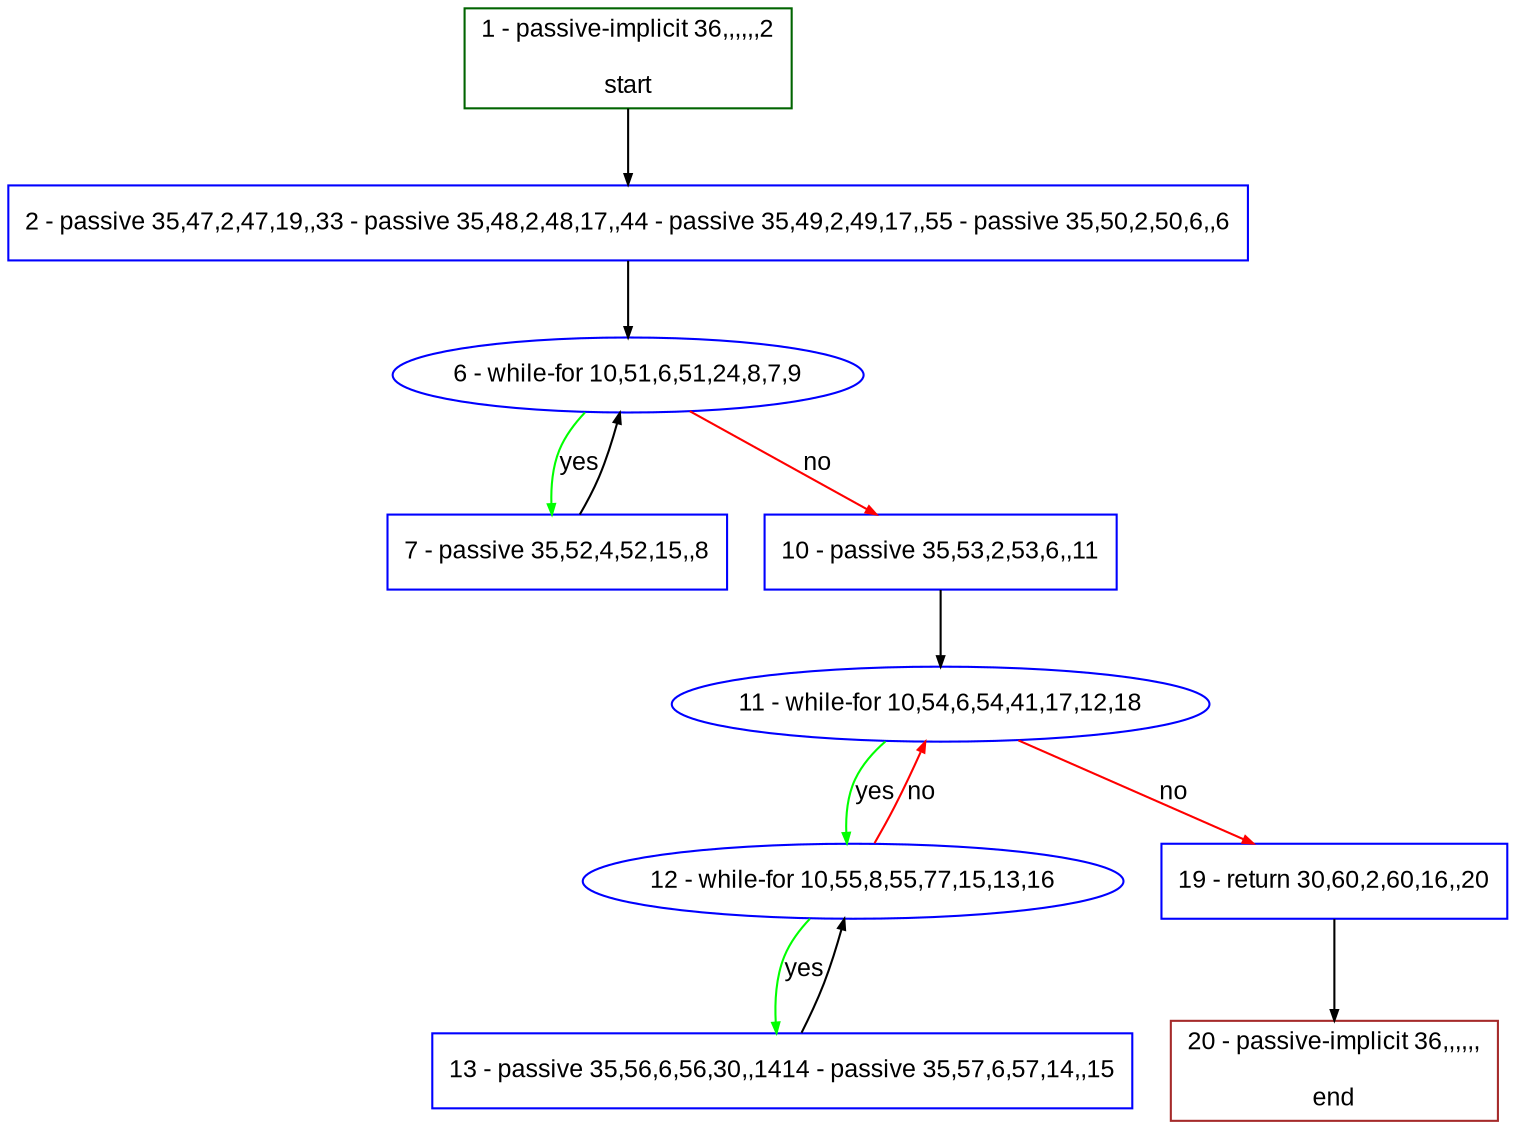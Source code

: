 digraph "" {
  graph [pack="true", label="", fontsize="12", packmode="clust", fontname="Arial", fillcolor="#FFFFCC", bgcolor="white", style="rounded,filled", compound="true"];
  node [node_initialized="no", label="", color="grey", fontsize="12", fillcolor="white", fontname="Arial", style="filled", shape="rectangle", compound="true", fixedsize="false"];
  edge [fontcolor="black", arrowhead="normal", arrowtail="none", arrowsize="0.5", ltail="", label="", color="black", fontsize="12", lhead="", fontname="Arial", dir="forward", compound="true"];
  __N1 [label="2 - passive 35,47,2,47,19,,33 - passive 35,48,2,48,17,,44 - passive 35,49,2,49,17,,55 - passive 35,50,2,50,6,,6", color="#0000ff", fillcolor="#ffffff", style="filled", shape="box"];
  __N2 [label="1 - passive-implicit 36,,,,,,2\n\nstart", color="#006400", fillcolor="#ffffff", style="filled", shape="box"];
  __N3 [label="6 - while-for 10,51,6,51,24,8,7,9", color="#0000ff", fillcolor="#ffffff", style="filled", shape="oval"];
  __N4 [label="7 - passive 35,52,4,52,15,,8", color="#0000ff", fillcolor="#ffffff", style="filled", shape="box"];
  __N5 [label="10 - passive 35,53,2,53,6,,11", color="#0000ff", fillcolor="#ffffff", style="filled", shape="box"];
  __N6 [label="11 - while-for 10,54,6,54,41,17,12,18", color="#0000ff", fillcolor="#ffffff", style="filled", shape="oval"];
  __N7 [label="12 - while-for 10,55,8,55,77,15,13,16", color="#0000ff", fillcolor="#ffffff", style="filled", shape="oval"];
  __N8 [label="19 - return 30,60,2,60,16,,20", color="#0000ff", fillcolor="#ffffff", style="filled", shape="box"];
  __N9 [label="13 - passive 35,56,6,56,30,,1414 - passive 35,57,6,57,14,,15", color="#0000ff", fillcolor="#ffffff", style="filled", shape="box"];
  __N10 [label="20 - passive-implicit 36,,,,,,\n\nend", color="#a52a2a", fillcolor="#ffffff", style="filled", shape="box"];
  __N2 -> __N1 [arrowhead="normal", arrowtail="none", color="#000000", label="", dir="forward"];
  __N1 -> __N3 [arrowhead="normal", arrowtail="none", color="#000000", label="", dir="forward"];
  __N3 -> __N4 [arrowhead="normal", arrowtail="none", color="#00ff00", label="yes", dir="forward"];
  __N4 -> __N3 [arrowhead="normal", arrowtail="none", color="#000000", label="", dir="forward"];
  __N3 -> __N5 [arrowhead="normal", arrowtail="none", color="#ff0000", label="no", dir="forward"];
  __N5 -> __N6 [arrowhead="normal", arrowtail="none", color="#000000", label="", dir="forward"];
  __N6 -> __N7 [arrowhead="normal", arrowtail="none", color="#00ff00", label="yes", dir="forward"];
  __N7 -> __N6 [arrowhead="normal", arrowtail="none", color="#ff0000", label="no", dir="forward"];
  __N6 -> __N8 [arrowhead="normal", arrowtail="none", color="#ff0000", label="no", dir="forward"];
  __N7 -> __N9 [arrowhead="normal", arrowtail="none", color="#00ff00", label="yes", dir="forward"];
  __N9 -> __N7 [arrowhead="normal", arrowtail="none", color="#000000", label="", dir="forward"];
  __N8 -> __N10 [arrowhead="normal", arrowtail="none", color="#000000", label="", dir="forward"];
}
